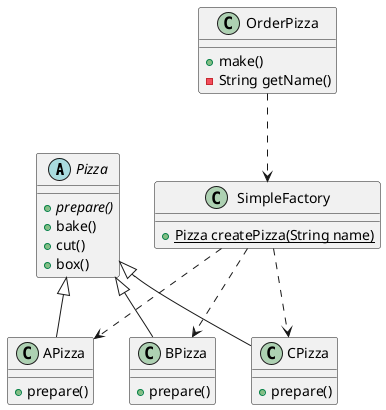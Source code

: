 @startuml
'https://plantuml.com/class-diagram

Pizza <|-- APizza
Pizza <|-- BPizza
Pizza <|-- CPizza

'依赖
OrderPizza ..> SimpleFactory

'依赖
SimpleFactory ..>  APizza
SimpleFactory ..>  BPizza
SimpleFactory ..>  CPizza

'披萨订单
class OrderPizza {
    +make()
    -String getName()
}

'简单(静态)工厂类
class SimpleFactory {
    +{static} Pizza createPizza(String name)
}

'A披萨
class APizza {
    +prepare()
}

'B披萨
class BPizza {
    +prepare()
}

'C披萨
class CPizza {
    +prepare()
}

'披萨抽象类
abstract class Pizza {
    +{abstract} prepare()
    +bake()
    +cut()
    +box()
}
@enduml